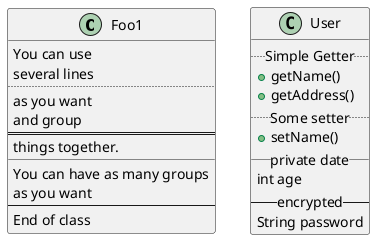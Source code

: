 @startuml
class Foo1 {
	You can use
	several lines
	..
	as you want
	and group
	==
	things together.
	__
	You can have as many groups
	as you want
	--
	End of class
}

class User {
	.. Simple Getter ..
	+ getName()
	+ getAddress()
	.. Some setter ..
	+ setName()
	__ private date __
	int age
	-- encrypted --
	String password
}
@enduml